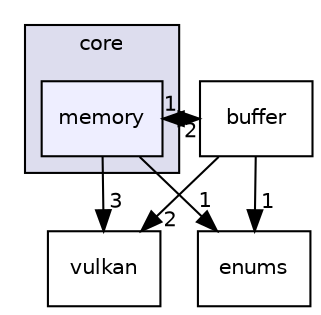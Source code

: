digraph "/home/runner/work/lluvia/lluvia/lluvia/cpp/core/include/lluvia/core/memory" {
  compound=true
  node [ fontsize="10", fontname="Helvetica"];
  edge [ labelfontsize="10", labelfontname="Helvetica"];
  subgraph clusterdir_bc855b56c2ee3be9d686b09ebec57028 {
    graph [ bgcolor="#ddddee", pencolor="black", label="core" fontname="Helvetica", fontsize="10", URL="dir_bc855b56c2ee3be9d686b09ebec57028.html"]
  dir_80b2a097659ee8dce628d765c1800a8d [shape=box, label="memory", style="filled", fillcolor="#eeeeff", pencolor="black", URL="dir_80b2a097659ee8dce628d765c1800a8d.html"];
  }
  dir_967a028f6f39b50d010b5fb93194f8e4 [shape=box label="buffer" URL="dir_967a028f6f39b50d010b5fb93194f8e4.html"];
  dir_1e4ae25c95f15484ce5038c70c50741b [shape=box label="vulkan" URL="dir_1e4ae25c95f15484ce5038c70c50741b.html"];
  dir_da59ab6b5443fd86cec998b3c3275be8 [shape=box label="enums" URL="dir_da59ab6b5443fd86cec998b3c3275be8.html"];
  dir_967a028f6f39b50d010b5fb93194f8e4->dir_1e4ae25c95f15484ce5038c70c50741b [headlabel="2", labeldistance=1.5 headhref="dir_000006_000011.html"];
  dir_967a028f6f39b50d010b5fb93194f8e4->dir_da59ab6b5443fd86cec998b3c3275be8 [headlabel="1", labeldistance=1.5 headhref="dir_000006_000007.html"];
  dir_967a028f6f39b50d010b5fb93194f8e4->dir_80b2a097659ee8dce628d765c1800a8d [headlabel="2", labeldistance=1.5 headhref="dir_000006_000010.html"];
  dir_80b2a097659ee8dce628d765c1800a8d->dir_967a028f6f39b50d010b5fb93194f8e4 [headlabel="1", labeldistance=1.5 headhref="dir_000010_000006.html"];
  dir_80b2a097659ee8dce628d765c1800a8d->dir_1e4ae25c95f15484ce5038c70c50741b [headlabel="3", labeldistance=1.5 headhref="dir_000010_000011.html"];
  dir_80b2a097659ee8dce628d765c1800a8d->dir_da59ab6b5443fd86cec998b3c3275be8 [headlabel="1", labeldistance=1.5 headhref="dir_000010_000007.html"];
}
